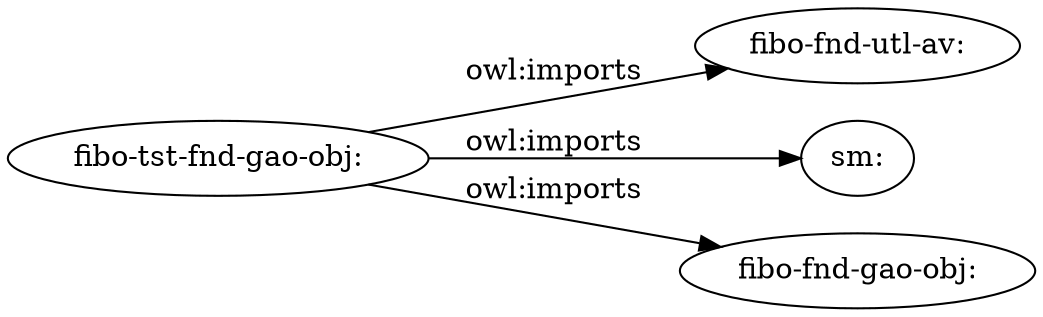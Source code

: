 digraph ar2dtool_diagram { 
rankdir=LR;
size="1501"
	"fibo-tst-fnd-gao-obj:" -> "fibo-fnd-utl-av:" [ label = "owl:imports" ];
	"fibo-tst-fnd-gao-obj:" -> "sm:" [ label = "owl:imports" ];
	"fibo-tst-fnd-gao-obj:" -> "fibo-fnd-gao-obj:" [ label = "owl:imports" ];

}
